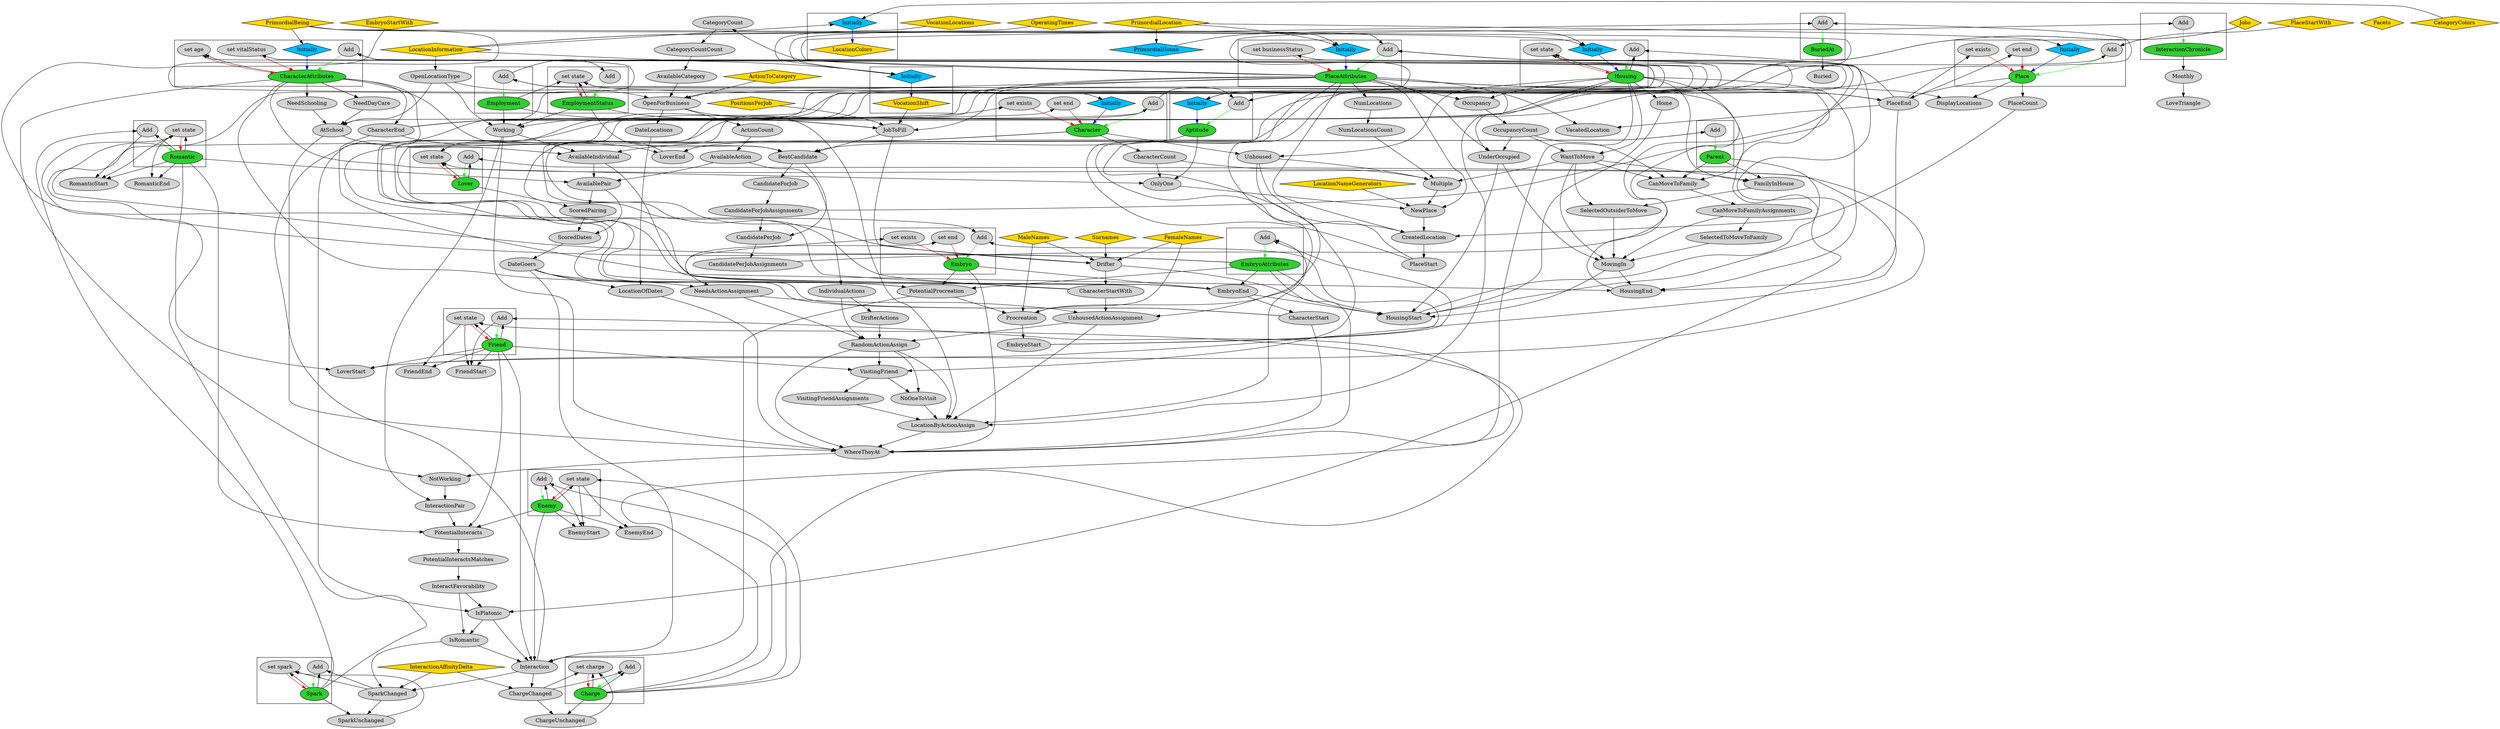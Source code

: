 digraph {
splines=true
node [ style="filled"]
subgraph "cluster_VocationShift"{
v10 [ label = "VocationShift" fillcolor="gold" shape="diamond"];
v11 [ label = "Initially" fillcolor="deepskyblue" shape="diamond"];
}
subgraph "cluster_LocationColors"{
v15 [ label = "LocationColors" fillcolor="gold" shape="diamond"];
v16 [ label = "Initially" fillcolor="deepskyblue" shape="diamond"];
}
subgraph "cluster_Character"{
v19 [ label = "Character" fillcolor="limegreen"];
v20 [ label = "Add"];
v156 [ label = "Initially" fillcolor="deepskyblue" shape="diamond"];
v157 [ label = "set end"];
v158 [ label = "set exists"];
}
subgraph "cluster_CharacterAttributes"{
v44 [ label = "CharacterAttributes" fillcolor="limegreen"];
v45 [ label = "Add"];
v72 [ label = "Initially" fillcolor="deepskyblue" shape="diamond"];
v73 [ label = "set vitalStatus"];
v74 [ label = "set age"];
}
subgraph "cluster_Aptitude"{
v67 [ label = "Aptitude" fillcolor="limegreen"];
v68 [ label = "Add"];
v69 [ label = "Initially" fillcolor="deepskyblue" shape="diamond"];
}
subgraph "cluster_Charge"{
v134 [ label = "Charge" fillcolor="limegreen"];
v135 [ label = "Add"];
v137 [ label = "set charge"];
}
subgraph "cluster_Friend"{
v132 [ label = "Friend" fillcolor="limegreen"];
v133 [ label = "Add"];
v139 [ label = "set state"];
}
subgraph "cluster_Enemy"{
v141 [ label = "Enemy" fillcolor="limegreen"];
v142 [ label = "Add"];
v143 [ label = "set state"];
}
subgraph "cluster_Spark"{
v111 [ label = "Spark" fillcolor="limegreen"];
v112 [ label = "Add"];
v145 [ label = "set spark"];
}
subgraph "cluster_Romantic"{
v109 [ label = "Romantic" fillcolor="limegreen"];
v110 [ label = "Add"];
v147 [ label = "set state"];
}
subgraph "cluster_Lover"{
v148 [ label = "Lover" fillcolor="limegreen"];
v149 [ label = "Add"];
v151 [ label = "set state"];
}
subgraph "cluster_Embryo"{
v23 [ label = "Embryo" fillcolor="limegreen"];
v24 [ label = "Add"];
v154 [ label = "set end"];
v155 [ label = "set exists"];
}
subgraph "cluster_EmbryoAttributes"{
v70 [ label = "EmbryoAttributes" fillcolor="limegreen"];
v71 [ label = "Add"];
}
subgraph "cluster_Parent"{
v89 [ label = "Parent" fillcolor="limegreen"];
v90 [ label = "Add"];
}
subgraph "cluster_Place"{
v61 [ label = "Place" fillcolor="limegreen"];
v62 [ label = "Add"];
v64 [ label = "Initially" fillcolor="deepskyblue" shape="diamond"];
v65 [ label = "set end"];
v66 [ label = "set exists"];
}
subgraph "cluster_PlaceAttributes"{
v38 [ label = "PlaceAttributes" fillcolor="limegreen"];
v39 [ label = "Add"];
v101 [ label = "Initially" fillcolor="deepskyblue" shape="diamond"];
v102 [ label = "set businessStatus"];
}
subgraph "cluster_Housing"{
v78 [ label = "Housing" fillcolor="limegreen"];
v79 [ label = "Add"];
v93 [ label = "Initially" fillcolor="deepskyblue" shape="diamond"];
v95 [ label = "set state"];
}
subgraph "cluster_BuriedAt"{
v167 [ label = "BuriedAt" fillcolor="limegreen"];
v168 [ label = "Add"];
}
subgraph "cluster_EmploymentStatus"{
v56 [ label = "EmploymentStatus" fillcolor="limegreen"];
v57 [ label = "Add"];
v58 [ label = "set state"];
}
subgraph "cluster_Employment"{
v49 [ label = "Employment" fillcolor="limegreen"];
v50 [ label = "Add"];
}
subgraph "cluster_InteractionChronicle"{
v171 [ label = "InteractionChronicle" fillcolor="limegreen"];
v172 [ label = "Add"];
}
v0 [ label = "FemaleNames" fillcolor="gold" shape="diamond"];
v1 [ label = "MaleNames" fillcolor="gold" shape="diamond"];
v2 [ label = "Surnames" fillcolor="gold" shape="diamond"];
v3 [ label = "Facets" fillcolor="gold" shape="diamond"];
v4 [ label = "Jobs" fillcolor="gold" shape="diamond"];
v5 [ label = "PrimordialBeing" fillcolor="gold" shape="diamond"];
v6 [ label = "PrimordialLocation" fillcolor="gold" shape="diamond"];
v7 [ label = "LocationInformation" fillcolor="gold" shape="diamond"];
v8 [ label = "VocationLocations" fillcolor="gold" shape="diamond"];
v9 [ label = "OperatingTimes" fillcolor="gold" shape="diamond"];
v12 [ label = "PositionsPerJob" fillcolor="gold" shape="diamond"];
v13 [ label = "ActionToCategory" fillcolor="gold" shape="diamond"];
v14 [ label = "CategoryColors" fillcolor="gold" shape="diamond"];
v17 [ label = "LocationNameGenerators" fillcolor="gold" shape="diamond"];
v18 [ label = "InteractionAffinityDelta" fillcolor="gold" shape="diamond"];
v21 [ label = "CharacterStart"];
v22 [ label = "EmbryoEnd"];
v25 [ label = "EmbryoStart"];
v26 [ label = "Procreation"];
v27 [ label = "PotentialProcreation"];
v28 [ label = "DateGoers"];
v29 [ label = "ScoredDates"];
v30 [ label = "ScoredPairing"];
v31 [ label = "AvailablePair"];
v32 [ label = "AvailableAction"];
v33 [ label = "ActionCount"];
v34 [ label = "OpenForBusiness"];
v35 [ label = "AvailableCategory"];
v36 [ label = "CategoryCountCount"];
v37 [ label = "CategoryCount"];
v40 [ label = "PlaceStart"];
v41 [ label = "CreatedLocation"];
v42 [ label = "NewPlace"];
v43 [ label = "OnlyOne"];
v46 [ label = "CharacterStartWith"];
v47 [ label = "Drifter"];
v48 [ label = "JobToFill"];
v51 [ label = "CandidatePerJobAssignments"];
v52 [ label = "CandidatePerJob"];
v53 [ label = "CandidateForJobAssignments"];
v54 [ label = "CandidateForJob"];
v55 [ label = "BestCandidate"];
v59 [ label = "CharacterEnd"];
v60 [ label = "PlaceEnd"];
v63 [ label = "PlaceStartWith" fillcolor="gold" shape="diamond"];
v75 [ label = "CharacterCount"];
v76 [ label = "Multiple"];
v77 [ label = "WantToMove"];
v80 [ label = "HousingStart"];
v81 [ label = "Home"];
v82 [ label = "UnderOccupied"];
v83 [ label = "OccupancyCount"];
v84 [ label = "Occupancy"];
v85 [ label = "MovingIn"];
v86 [ label = "SelectedToMoveToFamily"];
v87 [ label = "CanMoveToFamilyAssignments"];
v88 [ label = "CanMoveToFamily"];
v91 [ label = "SelectedOutsiderToMove"];
v92 [ label = "FamilyInHouse"];
v94 [ label = "PrimordialHouse" fillcolor="deepskyblue" shape="diamond"];
v96 [ label = "HousingEnd"];
v97 [ label = "Unhoused"];
v98 [ label = "NumLocationsCount"];
v99 [ label = "NumLocations"];
v100 [ label = "PlaceCount"];
v103 [ label = "OpenLocationType"];
v104 [ label = "AvailableIndividual"];
v105 [ label = "Working"];
v106 [ label = "AtSchool"];
v107 [ label = "NeedDayCare"];
v108 [ label = "NeedSchooling"];
v113 [ label = "SparkChanged"];
v114 [ label = "Interaction"];
v115 [ label = "IsPlatonic"];
v116 [ label = "InteractFavorability"];
v117 [ label = "PotentialInteractsMatches"];
v118 [ label = "PotentialInteracts"];
v119 [ label = "InteractionPair"];
v120 [ label = "NotWorking"];
v121 [ label = "WhereTheyAt"];
v122 [ label = "LocationOfDates"];
v123 [ label = "DateLocations"];
v124 [ label = "RandomActionAssign"];
v125 [ label = "UnhousedActionAssignment"];
v126 [ label = "NeedsActionAssignment"];
v127 [ label = "IndividualActions"];
v128 [ label = "DrifterActions"];
v129 [ label = "LocationByActionAssign"];
v130 [ label = "NoOneToVisit"];
v131 [ label = "VisitingFriend"];
v136 [ label = "ChargeChanged"];
v138 [ label = "ChargeUnchanged"];
v140 [ label = "VisitingFriendAssignments"];
v144 [ label = "IsRomantic"];
v146 [ label = "SparkUnchanged"];
v150 [ label = "LoverStart"];
v152 [ label = "LoverEnd"];
v153 [ label = "EmbryoStartWith" fillcolor="gold" shape="diamond"];
v159 [ label = "FriendStart"];
v160 [ label = "FriendEnd"];
v161 [ label = "EnemyStart"];
v162 [ label = "EnemyEnd"];
v163 [ label = "RomanticStart"];
v164 [ label = "RomanticEnd"];
v165 [ label = "VacatedLocation"];
v166 [ label = "DisplayLocations"];
v169 [ label = "Buried"];
v170 [ label = "Monthly"];
v173 [ label = "LoveTriangle"];
v11 -> v10 [ color="blue" ]
v8 -> v11 [ constraint="false" ]
v7 -> v11 [ constraint="false" ]
v9 -> v11 [ constraint="false" ]
v16 -> v15 [ color="blue" ]
v7 -> v16 [ constraint="false" ]
v14 -> v16 [ constraint="false" ]
v20 -> v19 [ color="green" ]
v21 -> v20 [ constraint="false" ]
v22 -> v21
v23 -> v22
v24 -> v23 [ color="green" ]
v25 -> v24 [ constraint="false" ]
v26 -> v25
v27 -> v26
v28 -> v27
v29 -> v28
v30 -> v29
v31 -> v30
v32 -> v31
v33 -> v32
v34 -> v33
v13 -> v34
v35 -> v34
v36 -> v35
v37 -> v36
v38 -> v37
v39 -> v38 [ color="green" ]
v40 -> v39 [ constraint="false" ]
v41 -> v40
v38 -> v41
v42 -> v41
v38 -> v42
v43 -> v42
v44 -> v43
v45 -> v44 [ color="green" ]
v46 -> v45 [ constraint="false" ]
v47 -> v46
v2 -> v47
v1 -> v47
v0 -> v47
v48 -> v47
v38 -> v48
v10 -> v48
v12 -> v48
v49 -> v48
v50 -> v49 [ color="green" ]
v51 -> v50 [ constraint="false" ]
v52 -> v51
v53 -> v52
v54 -> v53
v55 -> v54
v48 -> v55
v44 -> v55
v56 -> v55
v57 -> v56 [ color="green" ]
v50 -> v57 [ constraint="false" ]
v58 -> v56 [ color="red" ]
v59 -> v58 [ constraint="false" ]
v44 -> v59
v56 -> v58 [ constraint="false" ]
v60 -> v58 [ constraint="false" ]
v38 -> v60
v61 -> v60
v62 -> v61 [ color="green" ]
v40 -> v62 [ constraint="false" ]
v63 -> v62 [ constraint="false" ]
v64 -> v61 [ color="blue" ]
v6 -> v64 [ constraint="false" ]
v65 -> v61 [ color="red" ]
v60 -> v65 [ constraint="false" ]
v66 -> v61 [ color="red" ]
v60 -> v66 [ constraint="false" ]
v49 -> v58 [ constraint="false" ]
v67 -> v55
v68 -> v67 [ color="green" ]
v20 -> v68 [ constraint="false" ]
v4 -> v68 [ constraint="false" ]
v69 -> v67 [ color="blue" ]
v5 -> v69 [ constraint="false" ]
v4 -> v69 [ constraint="false" ]
v55 -> v52
v53 -> v50 [ constraint="false" ]
v56 -> v48
v47 -> v45 [ constraint="false" ]
v21 -> v45 [ constraint="false" ]
v22 -> v45 [ constraint="false" ]
v70 -> v45 [ constraint="false" ]
v71 -> v70 [ color="green" ]
v25 -> v71 [ constraint="false" ]
v26 -> v71 [ constraint="false" ]
v72 -> v44 [ color="blue" ]
v5 -> v72 [ constraint="false" ]
v73 -> v44 [ color="red" ]
v59 -> v73 [ constraint="false" ]
v74 -> v44 [ color="red" ]
v22 -> v74 [ constraint="false" ]
v44 -> v74 [ constraint="false" ]
v67 -> v43
v75 -> v43
v19 -> v75
v17 -> v42
v76 -> v42
v77 -> v76
v78 -> v77
v79 -> v78 [ color="green" ]
v78 -> v79 [ constraint="false" ]
v80 -> v79 [ constraint="false" ]
v22 -> v80
v70 -> v80
v81 -> v80
v78 -> v81
v82 -> v80
v83 -> v82
v84 -> v83
v38 -> v84
v78 -> v84
v78 -> v82
v38 -> v82
v47 -> v80
v85 -> v80
v86 -> v85
v87 -> v86
v88 -> v87
v89 -> v88
v90 -> v89 [ color="green" ]
v22 -> v90 [ constraint="false" ]
v70 -> v90 [ constraint="false" ]
v77 -> v88
v78 -> v88
v83 -> v88
v87 -> v85
v91 -> v85
v92 -> v91
v89 -> v92
v77 -> v92
v78 -> v92
v77 -> v91
v82 -> v85
v77 -> v85
v93 -> v78 [ color="blue" ]
v94 -> v93 [ constraint="false" ]
v6 -> v94
v5 -> v93 [ constraint="false" ]
v95 -> v78 [ color="red" ]
v96 -> v95 [ constraint="false" ]
v59 -> v96
v78 -> v96
v60 -> v96
v85 -> v96
v78 -> v95 [ constraint="false" ]
v80 -> v95 [ constraint="false" ]
v83 -> v77
v97 -> v76
v78 -> v97
v19 -> v97
v98 -> v76
v99 -> v98
v38 -> v99
v75 -> v76
v100 -> v41
v61 -> v100
v41 -> v39 [ constraint="false" ]
v7 -> v39 [ constraint="false" ]
v101 -> v38 [ color="blue" ]
v6 -> v101 [ constraint="false" ]
v7 -> v101 [ constraint="false" ]
v102 -> v38 [ color="red" ]
v60 -> v102 [ constraint="false" ]
v103 -> v34
v7 -> v103
v38 -> v34
v104 -> v31
v105 -> v104
v103 -> v105
v38 -> v105
v56 -> v105
v49 -> v105
v106 -> v104
v103 -> v106
v107 -> v106
v44 -> v107
v38 -> v106
v108 -> v106
v44 -> v108
v19 -> v104
v109 -> v31
v110 -> v109 [ color="green" ]
v109 -> v110 [ constraint="false" ]
v111 -> v110 [ constraint="false" ]
v112 -> v111 [ color="green" ]
v111 -> v112 [ constraint="false" ]
v113 -> v112 [ constraint="false" ]
v114 -> v113
v115 -> v114
v116 -> v115
v117 -> v116
v118 -> v117
v119 -> v118
v120 -> v119
v121 -> v120
v106 -> v121
v105 -> v121
v122 -> v121
v123 -> v122
v34 -> v123
v28 -> v122
v124 -> v121
v125 -> v124
v126 -> v125
v28 -> v126
v104 -> v126
v97 -> v125
v46 -> v125
v127 -> v124
v32 -> v127
v126 -> v124
v128 -> v124
v127 -> v128
v129 -> v121
v124 -> v129
v78 -> v129
v130 -> v129
v131 -> v130
v97 -> v131
v124 -> v131
v132 -> v131
v133 -> v132 [ color="green" ]
v132 -> v133 [ constraint="false" ]
v134 -> v133 [ constraint="false" ]
v135 -> v134 [ color="green" ]
v134 -> v135 [ constraint="false" ]
v136 -> v135 [ constraint="false" ]
v114 -> v136
v18 -> v136
v137 -> v134 [ color="red" ]
v136 -> v137 [ constraint="false" ]
v134 -> v137 [ constraint="false" ]
v138 -> v137 [ constraint="false" ]
v136 -> v138
v134 -> v138
v139 -> v132 [ color="red" ]
v134 -> v139 [ constraint="false" ]
v132 -> v139 [ constraint="false" ]
v124 -> v130
v140 -> v129
v131 -> v140
v125 -> v129
v34 -> v129
v38 -> v129
v21 -> v121
v23 -> v121
v70 -> v121
v78 -> v121
v44 -> v120
v105 -> v119
v132 -> v118
v109 -> v118
v141 -> v118
v142 -> v141 [ color="green" ]
v141 -> v142 [ constraint="false" ]
v134 -> v142 [ constraint="false" ]
v143 -> v141 [ color="red" ]
v134 -> v143 [ constraint="false" ]
v141 -> v143 [ constraint="false" ]
v44 -> v115
v89 -> v115
v132 -> v114
v141 -> v114
v144 -> v114
v115 -> v144
v116 -> v144
v28 -> v114
v27 -> v114
v18 -> v113
v144 -> v113
v145 -> v111 [ color="red" ]
v113 -> v145 [ constraint="false" ]
v111 -> v145 [ constraint="false" ]
v146 -> v145 [ constraint="false" ]
v113 -> v146
v111 -> v146
v147 -> v109 [ color="red" ]
v111 -> v147 [ constraint="false" ]
v109 -> v147 [ constraint="false" ]
v148 -> v30
v149 -> v148 [ color="green" ]
v148 -> v149 [ constraint="false" ]
v150 -> v149 [ constraint="false" ]
v109 -> v150
v132 -> v150
v151 -> v148 [ color="red" ]
v148 -> v151 [ constraint="false" ]
v152 -> v151 [ constraint="false" ]
v59 -> v152
v19 -> v152
v150 -> v151 [ constraint="false" ]
v31 -> v29
v44 -> v27
v70 -> v27
v23 -> v27
v1 -> v26
v0 -> v26
v153 -> v24 [ constraint="false" ]
v154 -> v23 [ color="red" ]
v22 -> v154 [ constraint="false" ]
v155 -> v23 [ color="red" ]
v22 -> v155 [ constraint="false" ]
v70 -> v22
v46 -> v20 [ constraint="false" ]
v156 -> v19 [ color="blue" ]
v5 -> v156 [ constraint="false" ]
v157 -> v19 [ color="red" ]
v59 -> v157 [ constraint="false" ]
v158 -> v19 [ color="red" ]
v59 -> v158 [ constraint="false" ]
v133 -> v159
v139 -> v159
v132 -> v159
v139 -> v160
v132 -> v160
v142 -> v161
v143 -> v161
v141 -> v161
v143 -> v162
v141 -> v162
v110 -> v163
v147 -> v163
v109 -> v163
v147 -> v164
v109 -> v164
v60 -> v165
v38 -> v165
v38 -> v166
v61 -> v166
v168 -> v167 [ color="green" ]
v59 -> v168 [ constraint="false" ]
v38 -> v168 [ constraint="false" ]
v167 -> v169
v171 -> v170
v172 -> v171 [ color="green" ]
v114 -> v172 [ constraint="false" ]
v170 -> v173
}
